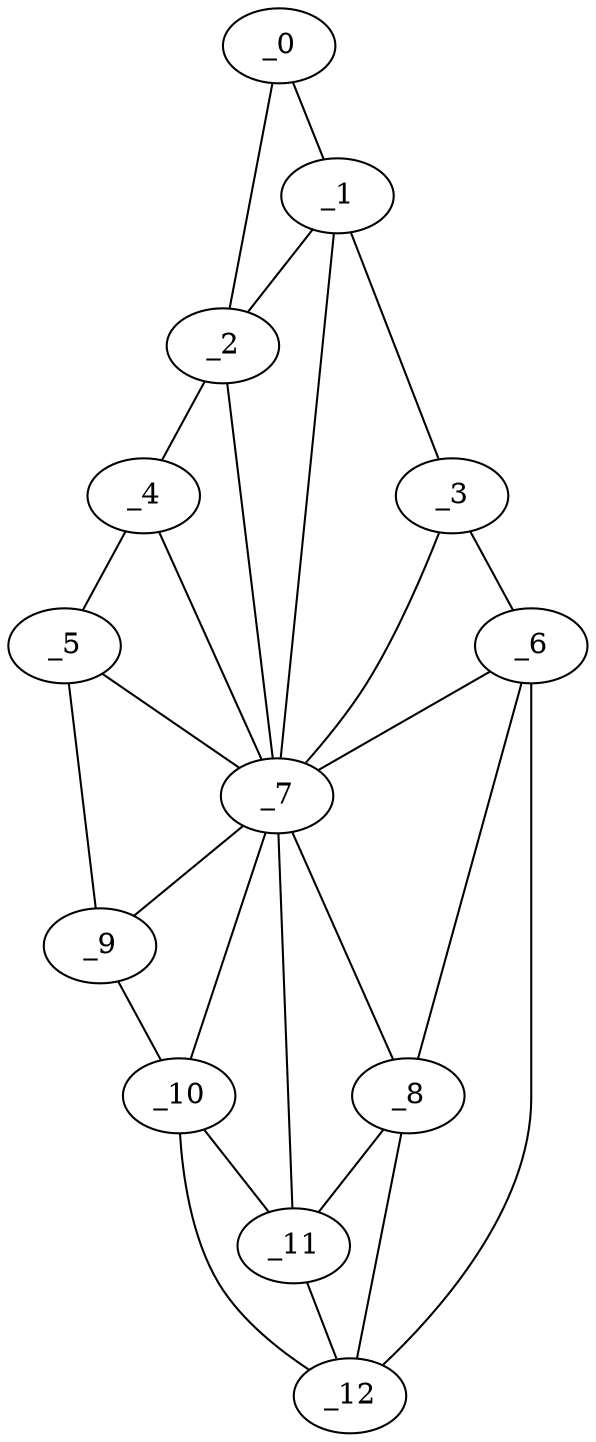 graph "obj53__210.gxl" {
	_0	 [x=9,
		y=74];
	_1	 [x=17,
		y=43];
	_0 -- _1	 [valence=1];
	_2	 [x=19,
		y=78];
	_0 -- _2	 [valence=1];
	_1 -- _2	 [valence=2];
	_3	 [x=68,
		y=24];
	_1 -- _3	 [valence=1];
	_7	 [x=78,
		y=63];
	_1 -- _7	 [valence=1];
	_4	 [x=69,
		y=91];
	_2 -- _4	 [valence=1];
	_2 -- _7	 [valence=2];
	_6	 [x=77,
		y=27];
	_3 -- _6	 [valence=1];
	_3 -- _7	 [valence=1];
	_5	 [x=74,
		y=91];
	_4 -- _5	 [valence=1];
	_4 -- _7	 [valence=2];
	_5 -- _7	 [valence=2];
	_9	 [x=83,
		y=89];
	_5 -- _9	 [valence=1];
	_6 -- _7	 [valence=1];
	_8	 [x=82,
		y=31];
	_6 -- _8	 [valence=2];
	_12	 [x=122,
		y=43];
	_6 -- _12	 [valence=1];
	_7 -- _8	 [valence=2];
	_7 -- _9	 [valence=2];
	_10	 [x=113,
		y=78];
	_7 -- _10	 [valence=1];
	_11	 [x=114,
		y=66];
	_7 -- _11	 [valence=2];
	_8 -- _11	 [valence=1];
	_8 -- _12	 [valence=1];
	_9 -- _10	 [valence=1];
	_10 -- _11	 [valence=2];
	_10 -- _12	 [valence=1];
	_11 -- _12	 [valence=1];
}
